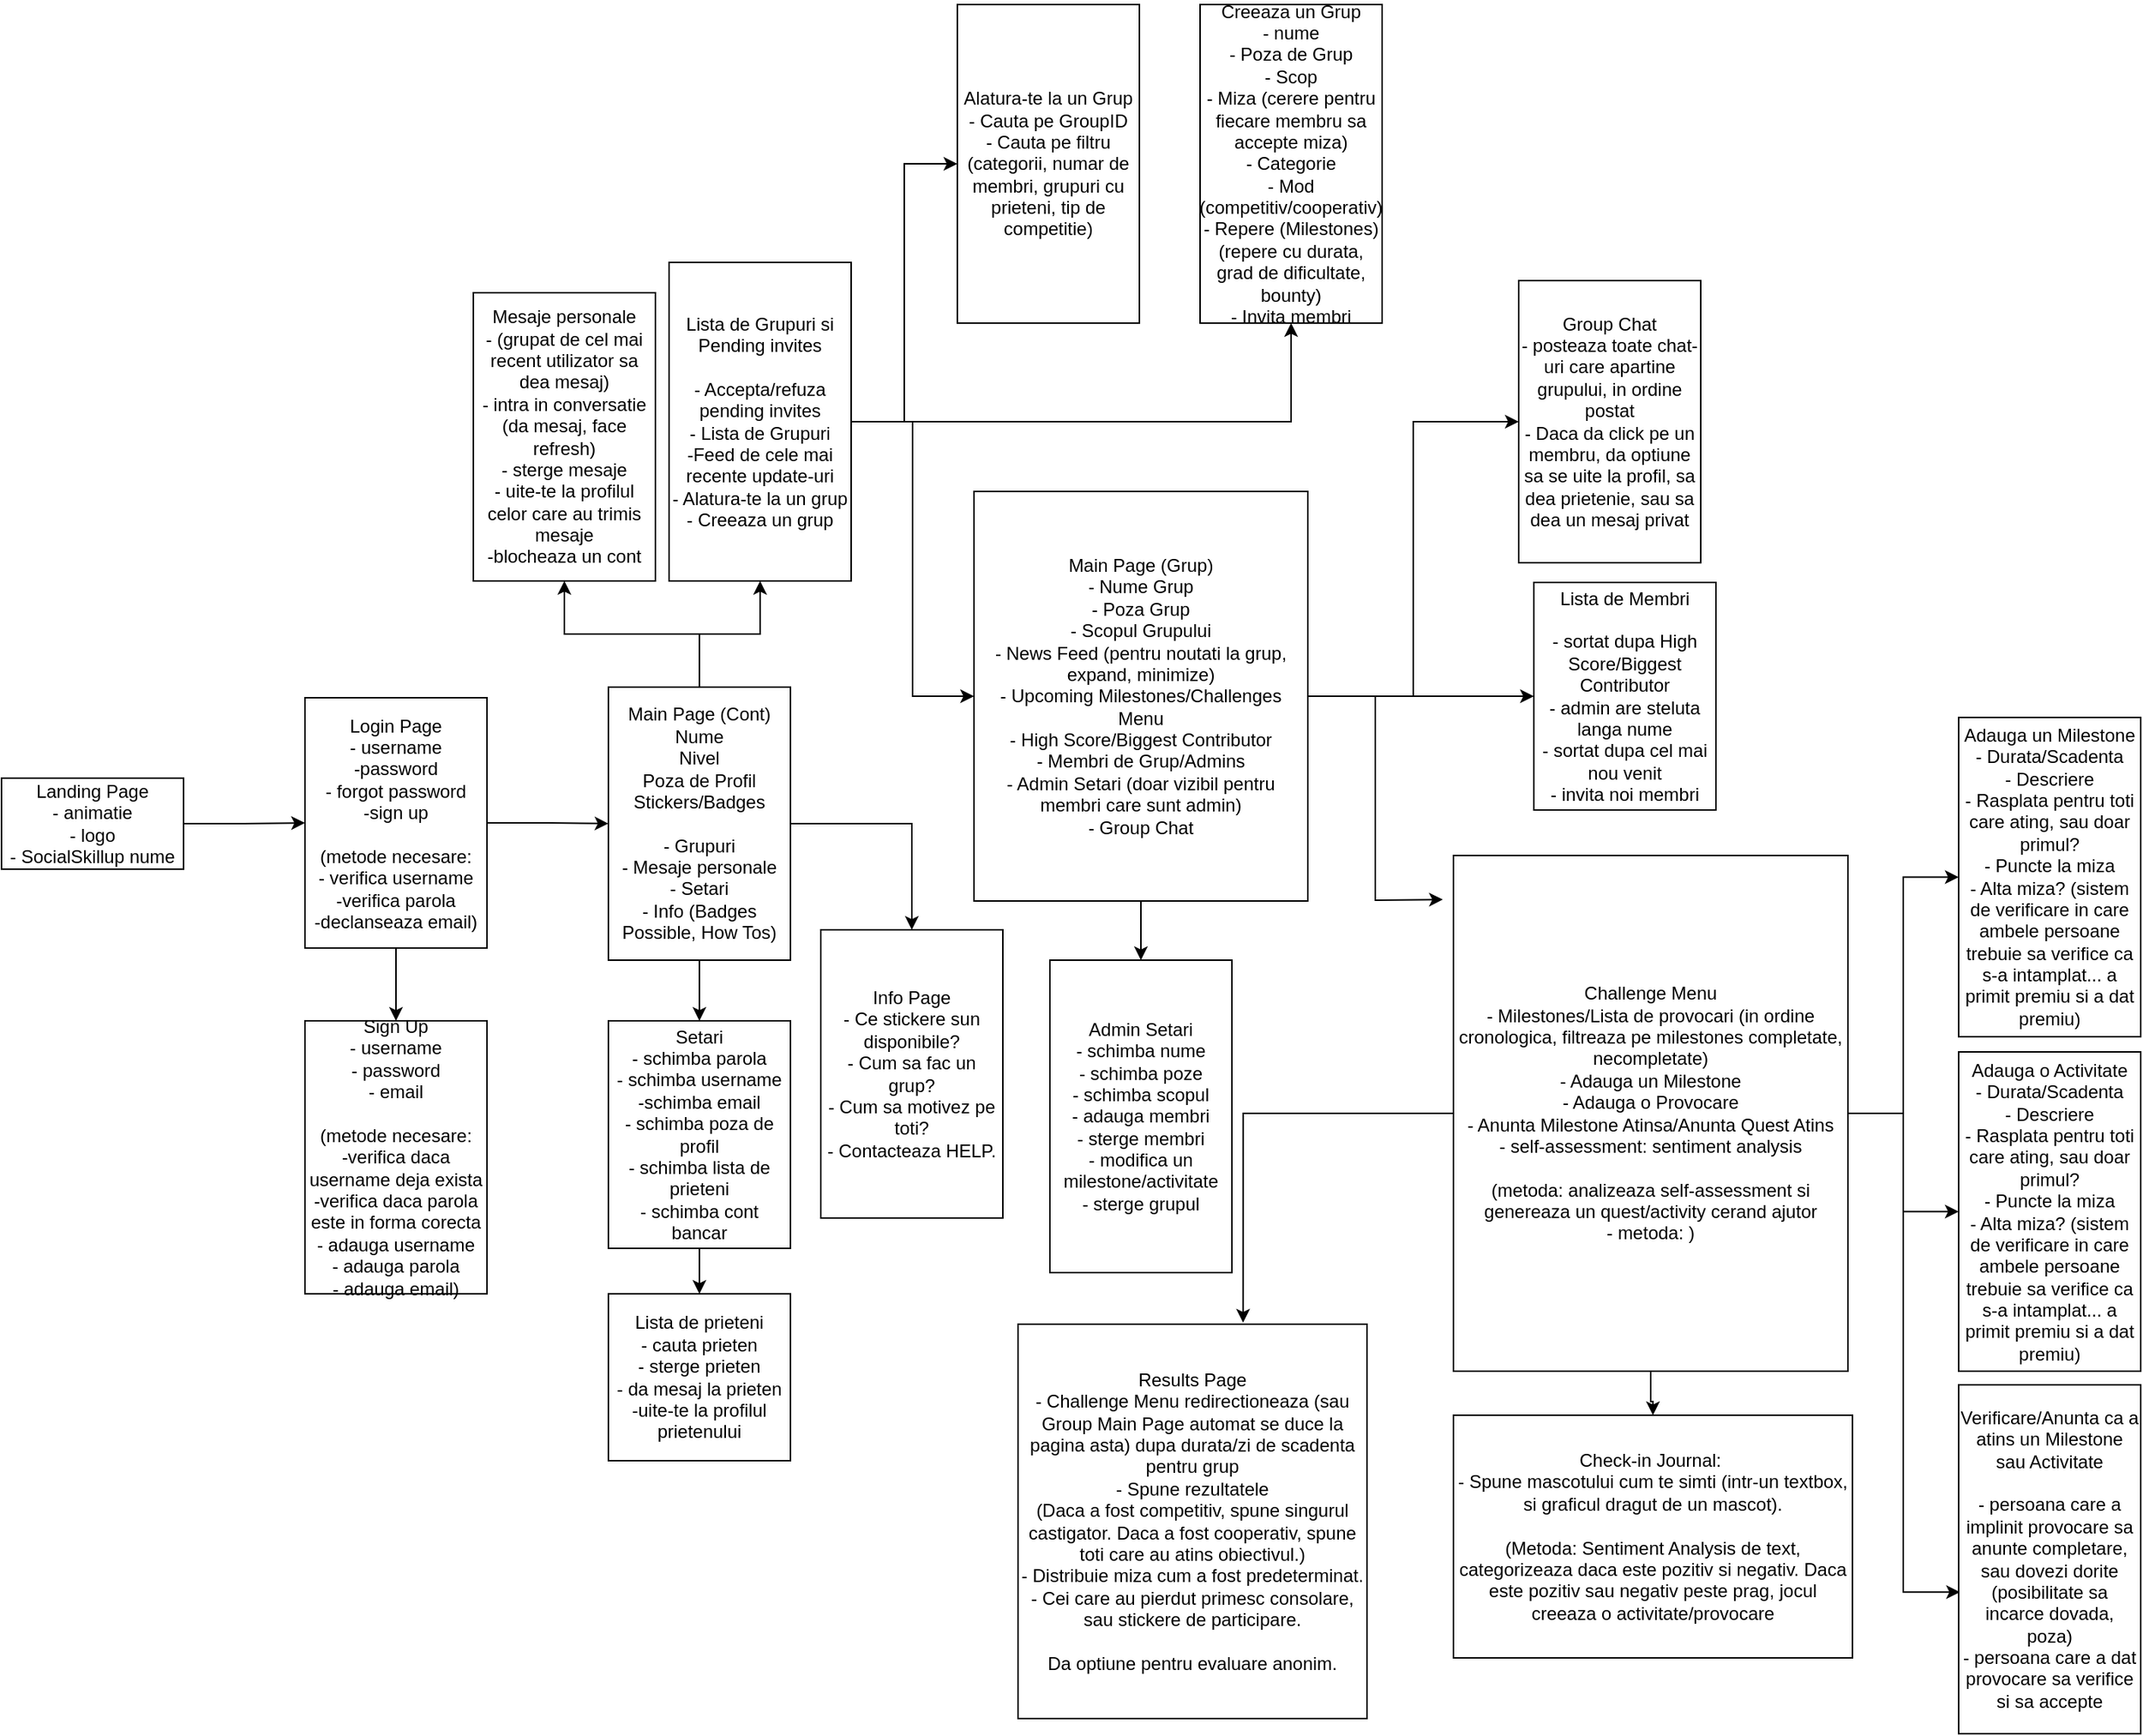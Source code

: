 <mxfile version="13.9.9" type="device"><diagram id="SV89U15KvtzdlJ0vSbi0" name="Page-1"><mxGraphModel dx="1326" dy="1648" grid="1" gridSize="10" guides="1" tooltips="1" connect="1" arrows="1" fold="1" page="1" pageScale="1" pageWidth="1100" pageHeight="850" math="0" shadow="0"><root><mxCell id="0"/><mxCell id="1" parent="0"/><mxCell id="mBa-r-j_lssh3fDlWZFZ-4" value="" style="edgeStyle=orthogonalEdgeStyle;rounded=0;orthogonalLoop=1;jettySize=auto;html=1;" parent="1" source="mBa-r-j_lssh3fDlWZFZ-1" target="mBa-r-j_lssh3fDlWZFZ-2" edge="1"><mxGeometry relative="1" as="geometry"/></mxCell><mxCell id="mBa-r-j_lssh3fDlWZFZ-1" value="Landing Page&lt;br&gt;- animatie&lt;br&gt;- logo&lt;br&gt;- SocialSkillup nume" style="rounded=0;whiteSpace=wrap;html=1;" parent="1" vertex="1"><mxGeometry x="90" y="200" width="120" height="60" as="geometry"/></mxCell><mxCell id="QwpeFRDDqQEcsbp_u--y-1" value="" style="edgeStyle=orthogonalEdgeStyle;rounded=0;orthogonalLoop=1;jettySize=auto;html=1;" parent="1" source="mBa-r-j_lssh3fDlWZFZ-2" target="mBa-r-j_lssh3fDlWZFZ-5" edge="1"><mxGeometry relative="1" as="geometry"/></mxCell><mxCell id="QwpeFRDDqQEcsbp_u--y-2" value="" style="edgeStyle=orthogonalEdgeStyle;rounded=0;orthogonalLoop=1;jettySize=auto;html=1;" parent="1" source="mBa-r-j_lssh3fDlWZFZ-2" target="mBa-r-j_lssh3fDlWZFZ-6" edge="1"><mxGeometry relative="1" as="geometry"/></mxCell><mxCell id="mBa-r-j_lssh3fDlWZFZ-2" value="Login Page&lt;br&gt;- username&lt;br&gt;-password&lt;br&gt;- forgot password&lt;br&gt;-sign up&lt;br&gt;&lt;br&gt;(metode necesare:&lt;br&gt;- verifica username&lt;br&gt;-verifica parola&lt;br&gt;-declanseaza email)" style="rounded=0;whiteSpace=wrap;html=1;" parent="1" vertex="1"><mxGeometry x="290" y="147" width="120" height="165" as="geometry"/></mxCell><mxCell id="mBa-r-j_lssh3fDlWZFZ-5" value="Sign Up&lt;br&gt;- username&lt;br&gt;- password&lt;br&gt;- email&lt;br&gt;&lt;br&gt;(metode necesare:&lt;br&gt;-verifica daca username deja exista&lt;br&gt;-verifica daca parola este in forma corecta&lt;br&gt;- adauga username&lt;br&gt;- adauga parola&lt;br&gt;- adauga email)" style="rounded=0;whiteSpace=wrap;html=1;" parent="1" vertex="1"><mxGeometry x="290" y="360" width="120" height="180" as="geometry"/></mxCell><mxCell id="tNir0l6TA4XaMaxEVZWp-2" value="" style="edgeStyle=orthogonalEdgeStyle;rounded=0;orthogonalLoop=1;jettySize=auto;html=1;" parent="1" source="mBa-r-j_lssh3fDlWZFZ-6" target="tNir0l6TA4XaMaxEVZWp-1" edge="1"><mxGeometry relative="1" as="geometry"/></mxCell><mxCell id="tNir0l6TA4XaMaxEVZWp-6" style="edgeStyle=orthogonalEdgeStyle;rounded=0;orthogonalLoop=1;jettySize=auto;html=1;entryX=0.5;entryY=1;entryDx=0;entryDy=0;" parent="1" source="mBa-r-j_lssh3fDlWZFZ-6" target="tNir0l6TA4XaMaxEVZWp-5" edge="1"><mxGeometry relative="1" as="geometry"/></mxCell><mxCell id="tNir0l6TA4XaMaxEVZWp-8" style="edgeStyle=orthogonalEdgeStyle;rounded=0;orthogonalLoop=1;jettySize=auto;html=1;entryX=0.5;entryY=1;entryDx=0;entryDy=0;" parent="1" source="mBa-r-j_lssh3fDlWZFZ-6" target="tNir0l6TA4XaMaxEVZWp-7" edge="1"><mxGeometry relative="1" as="geometry"/></mxCell><mxCell id="tNir0l6TA4XaMaxEVZWp-26" style="edgeStyle=orthogonalEdgeStyle;rounded=0;orthogonalLoop=1;jettySize=auto;html=1;entryX=0.5;entryY=0;entryDx=0;entryDy=0;" parent="1" source="mBa-r-j_lssh3fDlWZFZ-6" target="tNir0l6TA4XaMaxEVZWp-25" edge="1"><mxGeometry relative="1" as="geometry"/></mxCell><mxCell id="mBa-r-j_lssh3fDlWZFZ-6" value="Main Page (Cont)&lt;br&gt;Nume&lt;br&gt;Nivel&lt;br&gt;Poza de Profil&lt;br&gt;Stickers/Badges&lt;br&gt;&lt;br&gt;- Grupuri&lt;br&gt;- Mesaje personale&lt;br&gt;- Setari&lt;br&gt;- Info (Badges Possible, How Tos)" style="rounded=0;whiteSpace=wrap;html=1;" parent="1" vertex="1"><mxGeometry x="490" y="140" width="120" height="180" as="geometry"/></mxCell><mxCell id="tNir0l6TA4XaMaxEVZWp-4" value="" style="edgeStyle=orthogonalEdgeStyle;rounded=0;orthogonalLoop=1;jettySize=auto;html=1;" parent="1" source="tNir0l6TA4XaMaxEVZWp-1" target="tNir0l6TA4XaMaxEVZWp-3" edge="1"><mxGeometry relative="1" as="geometry"/></mxCell><mxCell id="tNir0l6TA4XaMaxEVZWp-1" value="Setari&lt;br&gt;- schimba parola&lt;br&gt;- schimba username&lt;br&gt;-schimba email&lt;br&gt;- schimba poza de profil&lt;br&gt;- schimba lista de prieteni&lt;br&gt;- schimba cont bancar" style="rounded=0;whiteSpace=wrap;html=1;" parent="1" vertex="1"><mxGeometry x="490" y="360" width="120" height="150" as="geometry"/></mxCell><mxCell id="tNir0l6TA4XaMaxEVZWp-3" value="Lista de prieteni&lt;br&gt;- cauta prieten&lt;br&gt;- sterge prieten&lt;br&gt;- da mesaj la prieten&lt;br&gt;-uite-te la profilul prietenului" style="rounded=0;whiteSpace=wrap;html=1;" parent="1" vertex="1"><mxGeometry x="490" y="540" width="120" height="110" as="geometry"/></mxCell><mxCell id="tNir0l6TA4XaMaxEVZWp-5" value="Mesaje personale&lt;br&gt;- (grupat de cel mai recent utilizator sa dea mesaj)&lt;br&gt;- intra in conversatie (da mesaj, face refresh)&lt;br&gt;- sterge mesaje&lt;br&gt;- uite-te la profilul celor care au trimis mesaje&lt;br&gt;-blocheaza un cont" style="rounded=0;whiteSpace=wrap;html=1;" parent="1" vertex="1"><mxGeometry x="401" y="-120" width="120" height="190" as="geometry"/></mxCell><mxCell id="tNir0l6TA4XaMaxEVZWp-10" value="" style="edgeStyle=orthogonalEdgeStyle;rounded=0;orthogonalLoop=1;jettySize=auto;html=1;" parent="1" source="tNir0l6TA4XaMaxEVZWp-7" target="tNir0l6TA4XaMaxEVZWp-9" edge="1"><mxGeometry relative="1" as="geometry"/></mxCell><mxCell id="tNir0l6TA4XaMaxEVZWp-12" style="edgeStyle=orthogonalEdgeStyle;rounded=0;orthogonalLoop=1;jettySize=auto;html=1;entryX=0.5;entryY=1;entryDx=0;entryDy=0;" parent="1" source="tNir0l6TA4XaMaxEVZWp-7" target="tNir0l6TA4XaMaxEVZWp-11" edge="1"><mxGeometry relative="1" as="geometry"/></mxCell><mxCell id="tNir0l6TA4XaMaxEVZWp-14" style="edgeStyle=orthogonalEdgeStyle;rounded=0;orthogonalLoop=1;jettySize=auto;html=1;" parent="1" source="tNir0l6TA4XaMaxEVZWp-7" target="tNir0l6TA4XaMaxEVZWp-13" edge="1"><mxGeometry relative="1" as="geometry"/></mxCell><mxCell id="tNir0l6TA4XaMaxEVZWp-7" value="Lista de Grupuri si Pending invites&lt;br&gt;&lt;br&gt;- Accepta/refuza pending invites&lt;br&gt;- Lista de Grupuri&lt;br&gt;-Feed de cele mai recente update-uri&lt;br&gt;- Alatura-te la un grup&lt;br&gt;- Creeaza un grup" style="rounded=0;whiteSpace=wrap;html=1;" parent="1" vertex="1"><mxGeometry x="530" y="-140" width="120" height="210" as="geometry"/></mxCell><mxCell id="tNir0l6TA4XaMaxEVZWp-9" value="Alatura-te la un Grup&lt;br&gt;- Cauta pe GroupID&lt;br&gt;- Cauta pe filtru&lt;br&gt;(categorii, numar de membri, grupuri cu prieteni, tip de competitie)" style="rounded=0;whiteSpace=wrap;html=1;" parent="1" vertex="1"><mxGeometry x="720" y="-310" width="120" height="210" as="geometry"/></mxCell><mxCell id="tNir0l6TA4XaMaxEVZWp-11" value="Creeaza un Grup&lt;br&gt;- nume&lt;br&gt;- Poza de Grup&lt;br&gt;- Scop&lt;br&gt;- Miza (cerere pentru fiecare membru sa accepte miza)&lt;br&gt;- Categorie&lt;br&gt;- Mod (competitiv/cooperativ)&lt;br&gt;- Repere (Milestones) (repere cu durata, grad de dificultate, bounty)&lt;br&gt;- Invita membri" style="rounded=0;whiteSpace=wrap;html=1;" parent="1" vertex="1"><mxGeometry x="880" y="-310" width="120" height="210" as="geometry"/></mxCell><mxCell id="tNir0l6TA4XaMaxEVZWp-16" value="" style="edgeStyle=orthogonalEdgeStyle;rounded=0;orthogonalLoop=1;jettySize=auto;html=1;" parent="1" source="tNir0l6TA4XaMaxEVZWp-13" target="tNir0l6TA4XaMaxEVZWp-15" edge="1"><mxGeometry relative="1" as="geometry"/></mxCell><mxCell id="tNir0l6TA4XaMaxEVZWp-18" value="" style="edgeStyle=orthogonalEdgeStyle;rounded=0;orthogonalLoop=1;jettySize=auto;html=1;" parent="1" source="tNir0l6TA4XaMaxEVZWp-13" target="tNir0l6TA4XaMaxEVZWp-17" edge="1"><mxGeometry relative="1" as="geometry"/></mxCell><mxCell id="tNir0l6TA4XaMaxEVZWp-21" style="edgeStyle=orthogonalEdgeStyle;rounded=0;orthogonalLoop=1;jettySize=auto;html=1;entryX=0;entryY=0.5;entryDx=0;entryDy=0;" parent="1" source="tNir0l6TA4XaMaxEVZWp-13" target="tNir0l6TA4XaMaxEVZWp-19" edge="1"><mxGeometry relative="1" as="geometry"/></mxCell><mxCell id="tNir0l6TA4XaMaxEVZWp-24" style="edgeStyle=orthogonalEdgeStyle;rounded=0;orthogonalLoop=1;jettySize=auto;html=1;" parent="1" source="tNir0l6TA4XaMaxEVZWp-13" edge="1"><mxGeometry relative="1" as="geometry"><mxPoint x="1040" y="280" as="targetPoint"/></mxGeometry></mxCell><mxCell id="tNir0l6TA4XaMaxEVZWp-13" value="Main Page (Grup)&lt;br&gt;- Nume Grup&lt;br&gt;- Poza Grup&lt;br&gt;- Scopul Grupului&lt;br&gt;- News Feed (pentru noutati la grup, expand, minimize)&lt;br&gt;- Upcoming Milestones/Challenges Menu&lt;br&gt;- High Score/Biggest Contributor&lt;br&gt;- Membri de Grup/Admins&lt;br&gt;- Admin Setari (doar vizibil pentru membri care sunt admin)&lt;br&gt;- Group Chat" style="rounded=0;whiteSpace=wrap;html=1;" parent="1" vertex="1"><mxGeometry x="731" y="11" width="220" height="270" as="geometry"/></mxCell><mxCell id="tNir0l6TA4XaMaxEVZWp-15" value="Admin Setari&lt;br&gt;- schimba nume&lt;br&gt;- schimba poze&lt;br&gt;- schimba scopul&lt;br&gt;- adauga membri&lt;br&gt;- sterge membri&lt;br&gt;- modifica un milestone/activitate&lt;br&gt;- sterge grupul" style="whiteSpace=wrap;html=1;rounded=0;" parent="1" vertex="1"><mxGeometry x="781" y="320" width="120" height="206" as="geometry"/></mxCell><mxCell id="tNir0l6TA4XaMaxEVZWp-17" value="Group Chat&lt;br&gt;- posteaza toate chat-uri care apartine grupului, in ordine postat&lt;br&gt;- Daca da click pe un membru, da optiune sa se uite la profil, sa dea prietenie, sau sa dea un mesaj privat" style="whiteSpace=wrap;html=1;rounded=0;" parent="1" vertex="1"><mxGeometry x="1090" y="-128" width="120" height="186" as="geometry"/></mxCell><mxCell id="tNir0l6TA4XaMaxEVZWp-19" value="Lista de Membri&lt;br&gt;&lt;br&gt;- sortat dupa High Score/Biggest Contributor&lt;br&gt;- admin are steluta langa nume&lt;br&gt;- sortat dupa cel mai nou venit&lt;br&gt;- invita noi membri" style="rounded=0;whiteSpace=wrap;html=1;" parent="1" vertex="1"><mxGeometry x="1100" y="71" width="120" height="150" as="geometry"/></mxCell><mxCell id="tNir0l6TA4XaMaxEVZWp-28" value="" style="edgeStyle=orthogonalEdgeStyle;rounded=0;orthogonalLoop=1;jettySize=auto;html=1;" parent="1" source="tNir0l6TA4XaMaxEVZWp-22" target="tNir0l6TA4XaMaxEVZWp-27" edge="1"><mxGeometry relative="1" as="geometry"/></mxCell><mxCell id="tNir0l6TA4XaMaxEVZWp-30" style="edgeStyle=orthogonalEdgeStyle;rounded=0;orthogonalLoop=1;jettySize=auto;html=1;" parent="1" source="tNir0l6TA4XaMaxEVZWp-22" target="tNir0l6TA4XaMaxEVZWp-29" edge="1"><mxGeometry relative="1" as="geometry"/></mxCell><mxCell id="tNir0l6TA4XaMaxEVZWp-32" style="edgeStyle=orthogonalEdgeStyle;rounded=0;orthogonalLoop=1;jettySize=auto;html=1;entryX=0.007;entryY=0.594;entryDx=0;entryDy=0;entryPerimeter=0;" parent="1" source="tNir0l6TA4XaMaxEVZWp-22" target="tNir0l6TA4XaMaxEVZWp-31" edge="1"><mxGeometry relative="1" as="geometry"/></mxCell><mxCell id="tNir0l6TA4XaMaxEVZWp-34" value="" style="edgeStyle=orthogonalEdgeStyle;rounded=0;orthogonalLoop=1;jettySize=auto;html=1;" parent="1" source="tNir0l6TA4XaMaxEVZWp-22" target="tNir0l6TA4XaMaxEVZWp-33" edge="1"><mxGeometry relative="1" as="geometry"/></mxCell><mxCell id="tNir0l6TA4XaMaxEVZWp-37" style="edgeStyle=orthogonalEdgeStyle;rounded=0;orthogonalLoop=1;jettySize=auto;html=1;entryX=0.645;entryY=-0.004;entryDx=0;entryDy=0;entryPerimeter=0;" parent="1" source="tNir0l6TA4XaMaxEVZWp-22" target="tNir0l6TA4XaMaxEVZWp-35" edge="1"><mxGeometry relative="1" as="geometry"/></mxCell><mxCell id="tNir0l6TA4XaMaxEVZWp-22" value="Challenge Menu&lt;br&gt;- Milestones/Lista de provocari (in ordine cronologica, filtreaza pe milestones completate, necompletate)&lt;br&gt;- Adauga un Milestone&lt;br&gt;- Adauga o Provocare&lt;br&gt;- Anunta Milestone Atinsa/Anunta Quest Atins&lt;br&gt;- self-assessment: sentiment analysis&lt;br&gt;&lt;br&gt;(metoda: analizeaza self-assessment si genereaza un quest/activity cerand ajutor&lt;br&gt;- metoda: )" style="rounded=0;whiteSpace=wrap;html=1;" parent="1" vertex="1"><mxGeometry x="1047" y="251" width="260" height="340" as="geometry"/></mxCell><mxCell id="tNir0l6TA4XaMaxEVZWp-25" value="Info Page&lt;br&gt;- Ce stickere sun disponibile?&lt;br&gt;- Cum sa fac un grup?&lt;br&gt;- Cum sa motivez pe toti?&lt;br&gt;- Contacteaza HELP." style="rounded=0;whiteSpace=wrap;html=1;" parent="1" vertex="1"><mxGeometry x="630" y="300" width="120" height="190" as="geometry"/></mxCell><mxCell id="tNir0l6TA4XaMaxEVZWp-27" value="Adauga un Milestone&lt;br&gt;- Durata/Scadenta&lt;br&gt;- Descriere&lt;br&gt;- Rasplata pentru toti care ating, sau doar primul?&lt;br&gt;- Puncte la miza&lt;br&gt;- Alta miza? (sistem de verificare in care ambele persoane trebuie sa verifice ca s-a intamplat... a primit premiu si a dat premiu)" style="whiteSpace=wrap;html=1;rounded=0;" parent="1" vertex="1"><mxGeometry x="1380" y="160" width="120" height="210.5" as="geometry"/></mxCell><mxCell id="tNir0l6TA4XaMaxEVZWp-29" value="Adauga o Activitate&lt;br&gt;- Durata/Scadenta&lt;br&gt;- Descriere&lt;br&gt;- Rasplata pentru toti care ating, sau doar primul?&lt;br&gt;- Puncte la miza&lt;br&gt;- Alta miza? (sistem de verificare in care ambele persoane trebuie sa verifice ca s-a intamplat... a primit premiu si a dat premiu)" style="whiteSpace=wrap;html=1;rounded=0;" parent="1" vertex="1"><mxGeometry x="1380" y="380.5" width="120" height="210.5" as="geometry"/></mxCell><mxCell id="tNir0l6TA4XaMaxEVZWp-31" value="Verificare/Anunta ca a atins un Milestone sau Activitate&lt;br&gt;&lt;br&gt;- persoana care a implinit provocare sa anunte completare, sau dovezi dorite (posibilitate sa incarce dovada, poza)&lt;br&gt;- persoana care a dat provocare sa verifice si sa accepte" style="rounded=0;whiteSpace=wrap;html=1;" parent="1" vertex="1"><mxGeometry x="1380" y="600" width="120" height="230" as="geometry"/></mxCell><mxCell id="tNir0l6TA4XaMaxEVZWp-33" value="Check-in Journal:&amp;nbsp;&lt;br&gt;- Spune mascotului cum te simti (intr-un textbox, si graficul dragut de un mascot).&lt;br&gt;&lt;br&gt;(Metoda:&amp;nbsp;Sentiment Analysis de text, categorizeaza daca este pozitiv si negativ. Daca este pozitiv sau negativ peste prag, jocul creeaza o activitate/provocare" style="rounded=0;whiteSpace=wrap;html=1;" parent="1" vertex="1"><mxGeometry x="1047" y="620" width="263" height="160" as="geometry"/></mxCell><mxCell id="tNir0l6TA4XaMaxEVZWp-35" value="Results Page&lt;br&gt;- Challenge Menu redirectioneaza (sau Group Main Page automat se duce la pagina asta) dupa durata/zi de scadenta pentru grup&lt;br&gt;- Spune rezultatele&lt;br&gt;(Daca a fost competitiv, spune singurul castigator. Daca a fost cooperativ, spune toti care au atins obiectivul.)&lt;br&gt;- Distribuie miza cum a fost predeterminat.&lt;br&gt;- Cei care au pierdut primesc consolare, sau stickere de participare.&lt;br&gt;&lt;br&gt;Da optiune pentru evaluare anonim." style="rounded=0;whiteSpace=wrap;html=1;" parent="1" vertex="1"><mxGeometry x="760" y="560" width="230" height="260" as="geometry"/></mxCell></root></mxGraphModel></diagram></mxfile>